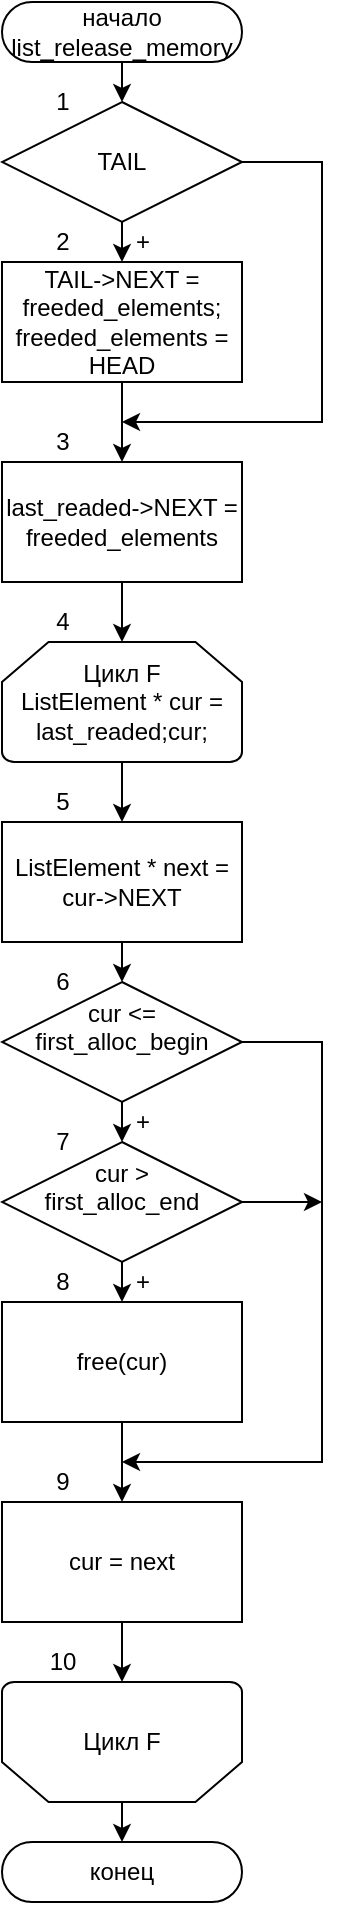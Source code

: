 <mxfile compressed="false" version="14.4.3" type="device">
  <diagram id="uBbau7ussQgPSl02ERnx" name="Page-1">
    <mxGraphModel dx="1551" dy="836" grid="1" gridSize="10" guides="1" tooltips="1" connect="1" arrows="1" fold="1" page="1" pageScale="1" pageWidth="827" pageHeight="1169" math="0" shadow="0">
      <root>
        <mxCell id="0" />
        <mxCell id="1" parent="0" />
        <mxCell id="351" value="начало&lt;br&gt;list_release_memory" style="rounded=1;whiteSpace=wrap;html=1;arcSize=50;" parent="1" vertex="1">
          <mxGeometry x="10" y="10" width="120" height="30" as="geometry" />
        </mxCell>
        <mxCell id="352" value="конец" style="rounded=1;whiteSpace=wrap;html=1;arcSize=50;" parent="1" vertex="1">
          <mxGeometry x="10" y="930" width="120" height="30" as="geometry" />
        </mxCell>
        <mxCell id="349" value="Цикл F&lt;br&gt;ListElement * cur = last_readed;cur;" style="strokeWidth=1;html=1;shape=mxgraph.flowchart.loop_limit;whiteSpace=wrap;flipV=0;" parent="1" vertex="1">
          <mxGeometry x="10" y="330" width="120" height="60" as="geometry" />
        </mxCell>
        <mxCell id="350" value="Цикл F" style="strokeWidth=1;html=1;shape=mxgraph.flowchart.loop_limit;whiteSpace=wrap;flipV=1;" parent="1" vertex="1">
          <mxGeometry x="10" y="850" width="120" height="60" as="geometry" />
        </mxCell>
        <mxCell id="348" value="cur = next" style="rounded=0;whiteSpace=wrap;html=1;" parent="1" vertex="1">
          <mxGeometry x="10" y="760" width="120" height="60" as="geometry" />
        </mxCell>
        <mxCell id="353" style="edgeStyle=orthogonalEdgeStyle;rounded=0;orthogonalLoop=1;jettySize=auto;html=1;exitX=0.5;exitY=1;exitDx=0;exitDy=0;entryX=0.5;entryY=0;entryDx=0;entryDy=0;" parent="1" source="348" target="350" edge="1">
          <mxGeometry relative="1" as="geometry" />
        </mxCell>
        <mxCell id="6v_WRbxLs9FEiF1PuRPo-372" style="edgeStyle=orthogonalEdgeStyle;rounded=0;orthogonalLoop=1;jettySize=auto;html=1;exitX=0.5;exitY=1;exitDx=0;exitDy=0;entryX=0.5;entryY=0;entryDx=0;entryDy=0;" parent="1" source="347" target="6v_WRbxLs9FEiF1PuRPo-364" edge="1">
          <mxGeometry relative="1" as="geometry" />
        </mxCell>
        <mxCell id="6v_WRbxLs9FEiF1PuRPo-375" style="edgeStyle=orthogonalEdgeStyle;rounded=0;orthogonalLoop=1;jettySize=auto;html=1;exitX=1;exitY=0.5;exitDx=0;exitDy=0;" parent="1" source="347" edge="1">
          <mxGeometry relative="1" as="geometry">
            <mxPoint x="70" y="740" as="targetPoint" />
            <Array as="points">
              <mxPoint x="170" y="530" />
              <mxPoint x="170" y="740" />
            </Array>
          </mxGeometry>
        </mxCell>
        <mxCell id="347" value="cur &amp;lt;= first_alloc_begin&lt;br&gt;&amp;nbsp;" style="rhombus;whiteSpace=wrap;html=1;rounded=0;" parent="1" vertex="1">
          <mxGeometry x="10" y="500" width="120" height="60" as="geometry" />
        </mxCell>
        <mxCell id="346" value="free(cur)" style="rounded=0;whiteSpace=wrap;html=1;" parent="1" vertex="1">
          <mxGeometry x="10" y="660" width="120" height="60" as="geometry" />
        </mxCell>
        <mxCell id="354" style="edgeStyle=orthogonalEdgeStyle;rounded=0;orthogonalLoop=1;jettySize=auto;html=1;exitX=0.5;exitY=1;exitDx=0;exitDy=0;entryX=0.5;entryY=0;entryDx=0;entryDy=0;" parent="1" source="346" target="348" edge="1">
          <mxGeometry relative="1" as="geometry" />
        </mxCell>
        <mxCell id="345" value="ListElement * next = cur-&gt;NEXT" style="rounded=0;whiteSpace=wrap;html=1;" parent="1" vertex="1">
          <mxGeometry x="10" y="420" width="120" height="60" as="geometry" />
        </mxCell>
        <mxCell id="357" style="edgeStyle=orthogonalEdgeStyle;rounded=0;orthogonalLoop=1;jettySize=auto;html=1;exitX=0.5;exitY=1;exitDx=0;exitDy=0;entryX=0.5;entryY=0;entryDx=0;entryDy=0;" parent="1" source="345" target="347" edge="1">
          <mxGeometry relative="1" as="geometry" />
        </mxCell>
        <mxCell id="358" style="edgeStyle=orthogonalEdgeStyle;rounded=0;orthogonalLoop=1;jettySize=auto;html=1;exitX=0.5;exitY=1;exitDx=0;exitDy=0;entryX=0.5;entryY=0;entryDx=0;entryDy=0;" parent="1" source="349" target="345" edge="1">
          <mxGeometry relative="1" as="geometry" />
        </mxCell>
        <mxCell id="359" style="edgeStyle=orthogonalEdgeStyle;rounded=0;orthogonalLoop=1;jettySize=auto;html=1;exitX=0.5;exitY=1;exitDx=0;exitDy=0;entryX=0.5;entryY=0;entryDx=0;entryDy=0;" parent="1" source="350" target="352" edge="1">
          <mxGeometry relative="1" as="geometry" />
        </mxCell>
        <mxCell id="344" value="last_readed-&gt;NEXT = freeded_elements" style="rounded=0;whiteSpace=wrap;html=1;" parent="1" vertex="1">
          <mxGeometry x="10" y="240" width="120" height="60" as="geometry" />
        </mxCell>
        <mxCell id="360" style="edgeStyle=orthogonalEdgeStyle;rounded=0;orthogonalLoop=1;jettySize=auto;html=1;exitX=0.5;exitY=1;exitDx=0;exitDy=0;entryX=0.5;entryY=0;entryDx=0;entryDy=0;" parent="1" source="344" target="349" edge="1">
          <mxGeometry relative="1" as="geometry" />
        </mxCell>
        <mxCell id="343" value="TAIL" style="rhombus;whiteSpace=wrap;html=1;rounded=0;" parent="1" vertex="1">
          <mxGeometry x="10" y="60" width="120" height="60" as="geometry" />
        </mxCell>
        <mxCell id="342" value="TAIL-&gt;NEXT = freeded_elements;&lt;br&gt;freeded_elements = HEAD" style="rounded=0;whiteSpace=wrap;html=1;" parent="1" vertex="1">
          <mxGeometry x="10" y="140" width="120" height="60" as="geometry" />
        </mxCell>
        <mxCell id="361" style="edgeStyle=orthogonalEdgeStyle;rounded=0;orthogonalLoop=1;jettySize=auto;html=1;exitX=0.5;exitY=1;exitDx=0;exitDy=0;entryX=0.5;entryY=0;entryDx=0;entryDy=0;" parent="1" source="342" target="344" edge="1">
          <mxGeometry relative="1" as="geometry" />
        </mxCell>
        <mxCell id="362" style="edgeStyle=orthogonalEdgeStyle;rounded=0;orthogonalLoop=1;jettySize=auto;html=1;exitX=0.5;exitY=1;exitDx=0;exitDy=0;entryX=0.5;entryY=0;entryDx=0;entryDy=0;" parent="1" source="343" target="342" edge="1">
          <mxGeometry relative="1" as="geometry" />
        </mxCell>
        <mxCell id="363" style="edgeStyle=orthogonalEdgeStyle;rounded=0;orthogonalLoop=1;jettySize=auto;html=1;exitX=1;exitY=0.5;exitDx=0;exitDy=0;" parent="1" source="343" edge="1">
          <mxGeometry relative="1" as="geometry">
            <mxPoint x="70" y="220" as="targetPoint" />
            <Array as="points">
              <mxPoint x="170" y="90" />
              <mxPoint x="170" y="220" />
            </Array>
          </mxGeometry>
        </mxCell>
        <mxCell id="364" style="edgeStyle=orthogonalEdgeStyle;rounded=0;orthogonalLoop=1;jettySize=auto;html=1;exitX=0.5;exitY=1;exitDx=0;exitDy=0;entryX=0.5;entryY=0;entryDx=0;entryDy=0;" parent="1" source="351" target="343" edge="1">
          <mxGeometry relative="1" as="geometry" />
        </mxCell>
        <mxCell id="6v_WRbxLs9FEiF1PuRPo-367" style="edgeStyle=orthogonalEdgeStyle;rounded=0;orthogonalLoop=1;jettySize=auto;html=1;exitX=0.5;exitY=1;exitDx=0;exitDy=0;entryX=0.5;entryY=0;entryDx=0;entryDy=0;" parent="1" source="6v_WRbxLs9FEiF1PuRPo-364" target="346" edge="1">
          <mxGeometry relative="1" as="geometry">
            <mxPoint x="70" y="650" as="sourcePoint" />
          </mxGeometry>
        </mxCell>
        <mxCell id="6v_WRbxLs9FEiF1PuRPo-376" style="edgeStyle=orthogonalEdgeStyle;rounded=0;orthogonalLoop=1;jettySize=auto;html=1;exitX=1;exitY=0.5;exitDx=0;exitDy=0;" parent="1" source="6v_WRbxLs9FEiF1PuRPo-364" edge="1">
          <mxGeometry relative="1" as="geometry">
            <mxPoint x="170" y="610" as="targetPoint" />
          </mxGeometry>
        </mxCell>
        <mxCell id="6v_WRbxLs9FEiF1PuRPo-364" value="cur &amp;gt;&lt;br&gt;first_alloc_end&lt;br&gt;&amp;nbsp;" style="rhombus;whiteSpace=wrap;html=1;rounded=0;" parent="1" vertex="1">
          <mxGeometry x="10" y="580" width="120" height="60" as="geometry" />
        </mxCell>
        <mxCell id="6v_WRbxLs9FEiF1PuRPo-371" value="+" style="text;html=1;align=center;verticalAlign=middle;resizable=0;points=[];autosize=1;" parent="1" vertex="1">
          <mxGeometry x="70" y="640" width="20" height="20" as="geometry" />
        </mxCell>
        <mxCell id="6v_WRbxLs9FEiF1PuRPo-374" value="+" style="text;html=1;align=center;verticalAlign=middle;resizable=0;points=[];autosize=1;" parent="1" vertex="1">
          <mxGeometry x="70" y="560" width="20" height="20" as="geometry" />
        </mxCell>
        <mxCell id="6v_WRbxLs9FEiF1PuRPo-389" value="+" style="text;html=1;align=center;verticalAlign=middle;resizable=0;points=[];autosize=1;" parent="1" vertex="1">
          <mxGeometry x="70" y="120" width="20" height="20" as="geometry" />
        </mxCell>
        <mxCell id="7GRws8MYOjRDu2_BJofa-364" value="1" style="text;html=1;align=center;verticalAlign=middle;resizable=0;points=[];autosize=1;" vertex="1" parent="1">
          <mxGeometry x="30" y="50" width="20" height="20" as="geometry" />
        </mxCell>
        <mxCell id="7GRws8MYOjRDu2_BJofa-365" value="2" style="text;html=1;align=center;verticalAlign=middle;resizable=0;points=[];autosize=1;" vertex="1" parent="1">
          <mxGeometry x="30" y="120" width="20" height="20" as="geometry" />
        </mxCell>
        <mxCell id="7GRws8MYOjRDu2_BJofa-366" value="3" style="text;html=1;align=center;verticalAlign=middle;resizable=0;points=[];autosize=1;" vertex="1" parent="1">
          <mxGeometry x="30" y="220" width="20" height="20" as="geometry" />
        </mxCell>
        <mxCell id="7GRws8MYOjRDu2_BJofa-367" value="4" style="text;html=1;align=center;verticalAlign=middle;resizable=0;points=[];autosize=1;" vertex="1" parent="1">
          <mxGeometry x="30" y="310" width="20" height="20" as="geometry" />
        </mxCell>
        <mxCell id="7GRws8MYOjRDu2_BJofa-368" value="5" style="text;html=1;align=center;verticalAlign=middle;resizable=0;points=[];autosize=1;" vertex="1" parent="1">
          <mxGeometry x="30" y="400" width="20" height="20" as="geometry" />
        </mxCell>
        <mxCell id="7GRws8MYOjRDu2_BJofa-369" value="6" style="text;html=1;align=center;verticalAlign=middle;resizable=0;points=[];autosize=1;" vertex="1" parent="1">
          <mxGeometry x="30" y="490" width="20" height="20" as="geometry" />
        </mxCell>
        <mxCell id="7GRws8MYOjRDu2_BJofa-370" value="7" style="text;html=1;align=center;verticalAlign=middle;resizable=0;points=[];autosize=1;" vertex="1" parent="1">
          <mxGeometry x="30" y="570" width="20" height="20" as="geometry" />
        </mxCell>
        <mxCell id="7GRws8MYOjRDu2_BJofa-371" value="8" style="text;html=1;align=center;verticalAlign=middle;resizable=0;points=[];autosize=1;" vertex="1" parent="1">
          <mxGeometry x="30" y="640" width="20" height="20" as="geometry" />
        </mxCell>
        <mxCell id="7GRws8MYOjRDu2_BJofa-372" value="9" style="text;html=1;align=center;verticalAlign=middle;resizable=0;points=[];autosize=1;" vertex="1" parent="1">
          <mxGeometry x="30" y="740" width="20" height="20" as="geometry" />
        </mxCell>
        <mxCell id="7GRws8MYOjRDu2_BJofa-373" value="10" style="text;html=1;align=center;verticalAlign=middle;resizable=0;points=[];autosize=1;" vertex="1" parent="1">
          <mxGeometry x="25" y="830" width="30" height="20" as="geometry" />
        </mxCell>
      </root>
    </mxGraphModel>
  </diagram>
</mxfile>
